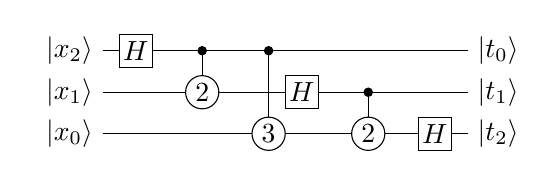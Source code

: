 \providecommand{\ket}[1]{\left|#1\right\rangle}
\begin{tikzpicture}[scale=1.0,x=1pt,y=1pt]
\filldraw[color=white] (0.0, -7.5) rectangle (132.0, 37.5);
% Drawing wires
% Line 3: a1 W \ket{x_1} \ket{t_1}
\draw[color=black] (0.0,15.0) -- (132.0,15.0);
\draw[color=black] (0.0,15.0) node[left] {$\ket{x_1}$};
% Line 4: a0 W \ket{x_0} \ket{t_2}
\draw[color=black] (0.0,0.0) -- (132.0,0.0);
\draw[color=black] (0.0,0.0) node[left] {$\ket{x_0}$};
% Line 2: a2 W \ket{x_2} \ket{t_0}
\draw[color=black] (0.0,30.0) -- (132.0,30.0);
\draw[color=black] (0.0,30.0) node[left] {$\ket{x_2}$};
% Done with wires; drawing gates
% Line 5: a2 H
\begin{scope}
\draw[fill=white] (12.0, 30.0) +(-45.0:8.485pt and 8.485pt) -- +(45.0:8.485pt and 8.485pt) -- +(135.0:8.485pt and 8.485pt) -- +(225.0:8.485pt and 8.485pt) -- cycle;
\clip (12.0, 30.0) +(-45.0:8.485pt and 8.485pt) -- +(45.0:8.485pt and 8.485pt) -- +(135.0:8.485pt and 8.485pt) -- +(225.0:8.485pt and 8.485pt) -- cycle;
\draw (12.0, 30.0) node {$H$};
\end{scope}
% Line 7: a1 P $2$ a2
\draw (36.0,30.0) -- (36.0,15.0);
\begin{scope}
\draw[fill=white] (36.0, 15.0) circle(6.0pt);
\clip (36.0, 15.0) circle(6.0pt);
\draw (36.0, 15.0) node {$2$};
\end{scope}
\filldraw (36.0, 30.0) circle(1.5pt);
% Line 8: a0 P $3$ a2
\draw (60.0,30.0) -- (60.0,0.0);
\begin{scope}
\draw[fill=white] (60.0, 0.0) circle(6.0pt);
\clip (60.0, 0.0) circle(6.0pt);
\draw (60.0, 0.0) node {$3$};
\end{scope}
\filldraw (60.0, 30.0) circle(1.5pt);
% Line 9: a1 H
\begin{scope}
\draw[fill=white] (72.0, 15.0) +(-45.0:8.485pt and 8.485pt) -- +(45.0:8.485pt and 8.485pt) -- +(135.0:8.485pt and 8.485pt) -- +(225.0:8.485pt and 8.485pt) -- cycle;
\clip (72.0, 15.0) +(-45.0:8.485pt and 8.485pt) -- +(45.0:8.485pt and 8.485pt) -- +(135.0:8.485pt and 8.485pt) -- +(225.0:8.485pt and 8.485pt) -- cycle;
\draw (72.0, 15.0) node {$H$};
\end{scope}
% Line 10: a0 P $2$ a1
\draw (96.0,15.0) -- (96.0,0.0);
\begin{scope}
\draw[fill=white] (96.0, 0.0) circle(6.0pt);
\clip (96.0, 0.0) circle(6.0pt);
\draw (96.0, 0.0) node {$2$};
\end{scope}
\filldraw (96.0, 15.0) circle(1.5pt);
% Line 11: a0 H
\begin{scope}
\draw[fill=white] (120.0, -0.0) +(-45.0:8.485pt and 8.485pt) -- +(45.0:8.485pt and 8.485pt) -- +(135.0:8.485pt and 8.485pt) -- +(225.0:8.485pt and 8.485pt) -- cycle;
\clip (120.0, -0.0) +(-45.0:8.485pt and 8.485pt) -- +(45.0:8.485pt and 8.485pt) -- +(135.0:8.485pt and 8.485pt) -- +(225.0:8.485pt and 8.485pt) -- cycle;
\draw (120.0, -0.0) node {$H$};
\end{scope}
% Done with gates; drawing ending labels
\draw[color=black] (132.0,15.0) node[right] {$\ket{t_1}$};
\draw[color=black] (132.0,0.0) node[right] {$\ket{t_2}$};
\draw[color=black] (132.0,30.0) node[right] {$\ket{t_0}$};
% Done with ending labels; drawing cut lines and comments
% Done with comments
\end{tikzpicture}
